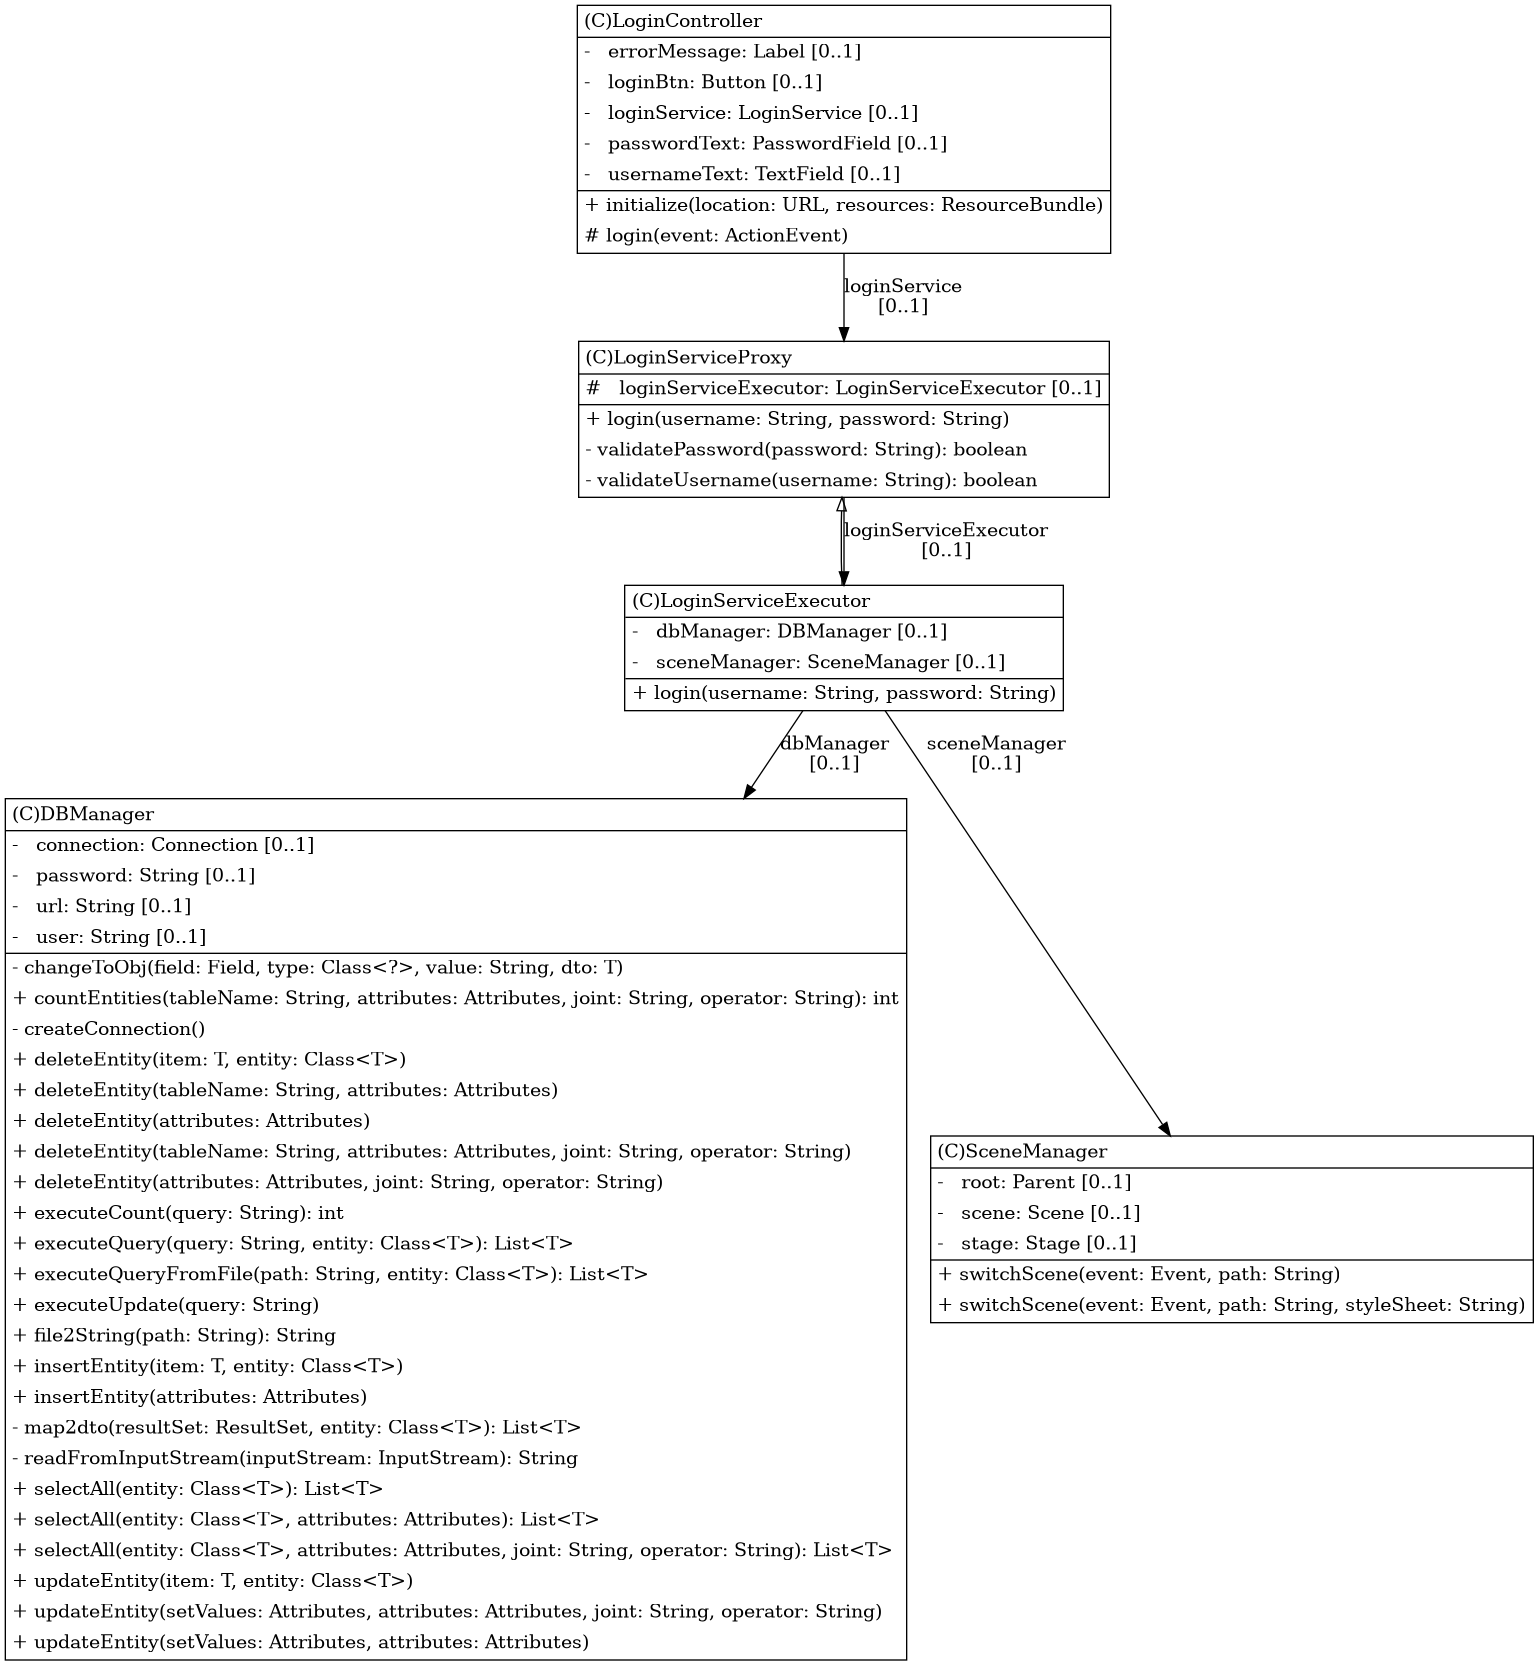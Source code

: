 @startuml

/' diagram meta data start
config=StructureConfiguration;
{
  "projectClassification": {
    "searchMode": "OpenProject", // OpenProject, AllProjects
    "includedProjects": "",
    "pathEndKeywords": "*.impl",
    "isClientPath": "",
    "isClientName": "",
    "isTestPath": "",
    "isTestName": "",
    "isMappingPath": "",
    "isMappingName": "",
    "isDataAccessPath": "",
    "isDataAccessName": "",
    "isDataStructurePath": "",
    "isDataStructureName": "",
    "isInterfaceStructuresPath": "",
    "isInterfaceStructuresName": "",
    "isEntryPointPath": "",
    "isEntryPointName": ""
  },
  "graphRestriction": {
    "classPackageExcludeFilter": "",
    "classPackageIncludeFilter": "",
    "classNameExcludeFilter": "",
    "classNameIncludeFilter": "",
    "methodNameExcludeFilter": "",
    "methodNameIncludeFilter": "",
    "removeByInheritance": "", // inheritance/annotation based filtering is done in a second step
    "removeByAnnotation": "",
    "removeByClassPackage": "", // cleanup the graph after inheritance/annotation based filtering is done
    "removeByClassName": "",
    "cutMappings": false,
    "cutEnum": true,
    "cutTests": true,
    "cutClient": true,
    "cutDataAccess": false,
    "cutInterfaceStructures": false,
    "cutDataStructures": false,
    "cutGetterAndSetter": true,
    "cutConstructors": true
  },
  "graphTraversal": {
    "forwardDepth": 3,
    "backwardDepth": 3,
    "classPackageExcludeFilter": "",
    "classPackageIncludeFilter": "",
    "classNameExcludeFilter": "",
    "classNameIncludeFilter": "",
    "methodNameExcludeFilter": "",
    "methodNameIncludeFilter": "",
    "hideMappings": false,
    "hideDataStructures": false,
    "hidePrivateMethods": true,
    "hideInterfaceCalls": true, // indirection: implementation -> interface (is hidden) -> implementation
    "onlyShowApplicationEntryPoints": false // root node is included
  },
  "details": {
    "aggregation": "GroupByClass", // ByClass, GroupByClass, None
    "showClassGenericTypes": true,
    "showMethods": true,
    "showMethodParameterNames": true,
    "showMethodParameterTypes": true,
    "showMethodReturnType": true,
    "showPackageLevels": 0,
    "showDetailedClassStructure": true
  },
  "rootClass": "cinematicketingsystem.modules.login.loginservice.LoginServiceProxy"
}
diagram meta data end '/



digraph g {
    rankdir="TB"
    splines=polyline
    

'nodes 
DBManager1640219081[
	label=<<TABLE BORDER="1" CELLBORDER="0" CELLPADDING="4" CELLSPACING="0">
<TR><TD ALIGN="LEFT" >(C)DBManager</TD></TR>
<HR/>
<TR><TD ALIGN="LEFT" >-   connection: Connection [0..1]</TD></TR>
<TR><TD ALIGN="LEFT" >-   password: String [0..1]</TD></TR>
<TR><TD ALIGN="LEFT" >-   url: String [0..1]</TD></TR>
<TR><TD ALIGN="LEFT" >-   user: String [0..1]</TD></TR>
<HR/>
<TR><TD ALIGN="LEFT" >- changeToObj(field: Field, type: Class&lt;?&gt;, value: String, dto: T)</TD></TR>
<TR><TD ALIGN="LEFT" >+ countEntities(tableName: String, attributes: Attributes, joint: String, operator: String): int</TD></TR>
<TR><TD ALIGN="LEFT" >- createConnection()</TD></TR>
<TR><TD ALIGN="LEFT" >+ deleteEntity(item: T, entity: Class&lt;T&gt;)</TD></TR>
<TR><TD ALIGN="LEFT" >+ deleteEntity(tableName: String, attributes: Attributes)</TD></TR>
<TR><TD ALIGN="LEFT" >+ deleteEntity(attributes: Attributes)</TD></TR>
<TR><TD ALIGN="LEFT" >+ deleteEntity(tableName: String, attributes: Attributes, joint: String, operator: String)</TD></TR>
<TR><TD ALIGN="LEFT" >+ deleteEntity(attributes: Attributes, joint: String, operator: String)</TD></TR>
<TR><TD ALIGN="LEFT" >+ executeCount(query: String): int</TD></TR>
<TR><TD ALIGN="LEFT" >+ executeQuery(query: String, entity: Class&lt;T&gt;): List&lt;T&gt;</TD></TR>
<TR><TD ALIGN="LEFT" >+ executeQueryFromFile(path: String, entity: Class&lt;T&gt;): List&lt;T&gt;</TD></TR>
<TR><TD ALIGN="LEFT" >+ executeUpdate(query: String)</TD></TR>
<TR><TD ALIGN="LEFT" >+ file2String(path: String): String</TD></TR>
<TR><TD ALIGN="LEFT" >+ insertEntity(item: T, entity: Class&lt;T&gt;)</TD></TR>
<TR><TD ALIGN="LEFT" >+ insertEntity(attributes: Attributes)</TD></TR>
<TR><TD ALIGN="LEFT" >- map2dto(resultSet: ResultSet, entity: Class&lt;T&gt;): List&lt;T&gt;</TD></TR>
<TR><TD ALIGN="LEFT" >- readFromInputStream(inputStream: InputStream): String</TD></TR>
<TR><TD ALIGN="LEFT" >+ selectAll(entity: Class&lt;T&gt;): List&lt;T&gt;</TD></TR>
<TR><TD ALIGN="LEFT" >+ selectAll(entity: Class&lt;T&gt;, attributes: Attributes): List&lt;T&gt;</TD></TR>
<TR><TD ALIGN="LEFT" >+ selectAll(entity: Class&lt;T&gt;, attributes: Attributes, joint: String, operator: String): List&lt;T&gt;</TD></TR>
<TR><TD ALIGN="LEFT" >+ updateEntity(item: T, entity: Class&lt;T&gt;)</TD></TR>
<TR><TD ALIGN="LEFT" >+ updateEntity(setValues: Attributes, attributes: Attributes, joint: String, operator: String)</TD></TR>
<TR><TD ALIGN="LEFT" >+ updateEntity(setValues: Attributes, attributes: Attributes)</TD></TR>
</TABLE>>
	style=filled
	margin=0
	shape=plaintext
	fillcolor="#FFFFFF"
];

LoginController694700488[
	label=<<TABLE BORDER="1" CELLBORDER="0" CELLPADDING="4" CELLSPACING="0">
<TR><TD ALIGN="LEFT" >(C)LoginController</TD></TR>
<HR/>
<TR><TD ALIGN="LEFT" >-   errorMessage: Label [0..1]</TD></TR>
<TR><TD ALIGN="LEFT" >-   loginBtn: Button [0..1]</TD></TR>
<TR><TD ALIGN="LEFT" >-   loginService: LoginService [0..1]</TD></TR>
<TR><TD ALIGN="LEFT" >-   passwordText: PasswordField [0..1]</TD></TR>
<TR><TD ALIGN="LEFT" >-   usernameText: TextField [0..1]</TD></TR>
<HR/>
<TR><TD ALIGN="LEFT" >+ initialize(location: URL, resources: ResourceBundle)</TD></TR>
<TR><TD ALIGN="LEFT" ># login(event: ActionEvent)</TD></TR>
</TABLE>>
	style=filled
	margin=0
	shape=plaintext
	fillcolor="#FFFFFF"
];

LoginServiceExecutor274373230[
	label=<<TABLE BORDER="1" CELLBORDER="0" CELLPADDING="4" CELLSPACING="0">
<TR><TD ALIGN="LEFT" >(C)LoginServiceExecutor</TD></TR>
<HR/>
<TR><TD ALIGN="LEFT" >-   dbManager: DBManager [0..1]</TD></TR>
<TR><TD ALIGN="LEFT" >-   sceneManager: SceneManager [0..1]</TD></TR>
<HR/>
<TR><TD ALIGN="LEFT" >+ login(username: String, password: String)</TD></TR>
</TABLE>>
	style=filled
	margin=0
	shape=plaintext
	fillcolor="#FFFFFF"
];

LoginServiceProxy274373230[
	label=<<TABLE BORDER="1" CELLBORDER="0" CELLPADDING="4" CELLSPACING="0">
<TR><TD ALIGN="LEFT" >(C)LoginServiceProxy</TD></TR>
<HR/>
<TR><TD ALIGN="LEFT" >#   loginServiceExecutor: LoginServiceExecutor [0..1]</TD></TR>
<HR/>
<TR><TD ALIGN="LEFT" >+ login(username: String, password: String)</TD></TR>
<TR><TD ALIGN="LEFT" >- validatePassword(password: String): boolean</TD></TR>
<TR><TD ALIGN="LEFT" >- validateUsername(username: String): boolean</TD></TR>
</TABLE>>
	style=filled
	margin=0
	shape=plaintext
	fillcolor="#FFFFFF"
];

SceneManager1640219081[
	label=<<TABLE BORDER="1" CELLBORDER="0" CELLPADDING="4" CELLSPACING="0">
<TR><TD ALIGN="LEFT" >(C)SceneManager</TD></TR>
<HR/>
<TR><TD ALIGN="LEFT" >-   root: Parent [0..1]</TD></TR>
<TR><TD ALIGN="LEFT" >-   scene: Scene [0..1]</TD></TR>
<TR><TD ALIGN="LEFT" >-   stage: Stage [0..1]</TD></TR>
<HR/>
<TR><TD ALIGN="LEFT" >+ switchScene(event: Event, path: String)</TD></TR>
<TR><TD ALIGN="LEFT" >+ switchScene(event: Event, path: String, styleSheet: String)</TD></TR>
</TABLE>>
	style=filled
	margin=0
	shape=plaintext
	fillcolor="#FFFFFF"
];

'edges    
LoginController694700488 -> LoginServiceProxy274373230[label="loginService
[0..1]"];
LoginServiceExecutor274373230 -> DBManager1640219081[label="dbManager
[0..1]"];
LoginServiceExecutor274373230 -> SceneManager1640219081[label="sceneManager
[0..1]"];
LoginServiceProxy274373230 -> LoginServiceExecutor274373230[arrowhead=none, arrowtail=empty, dir=both];
LoginServiceProxy274373230 -> LoginServiceExecutor274373230[label="loginServiceExecutor
[0..1]"];
    
}
@enduml